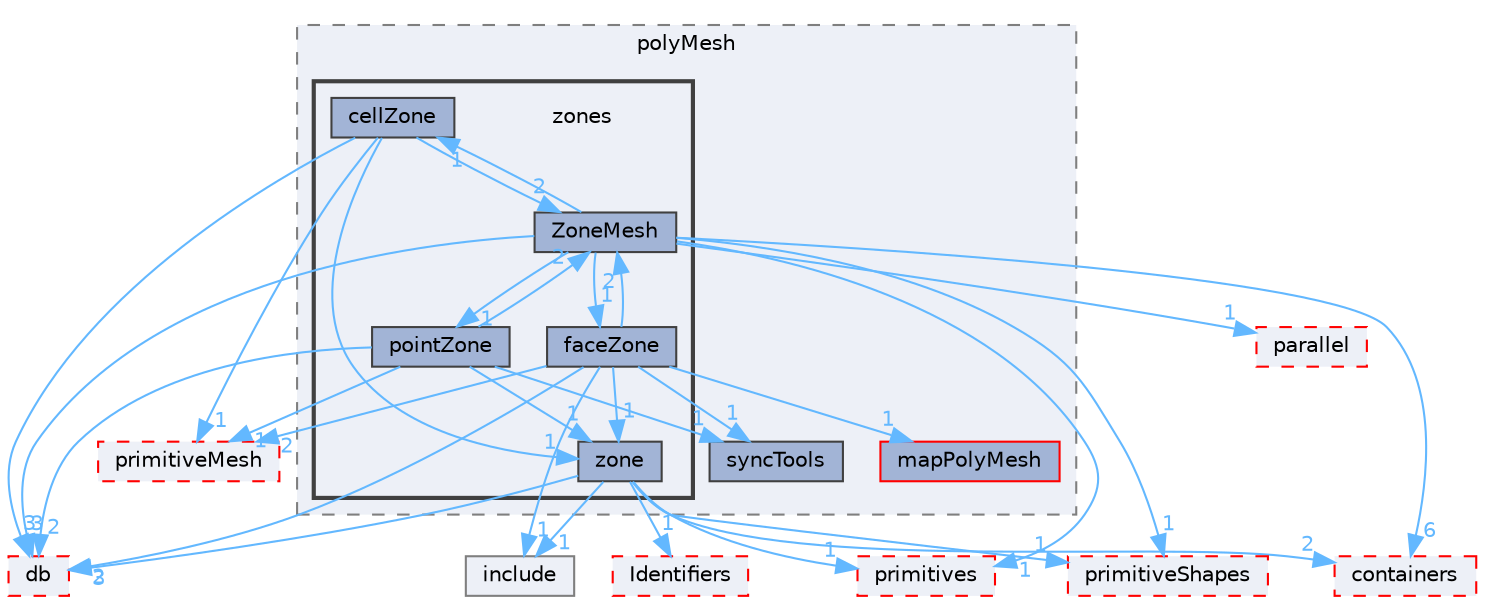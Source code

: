 digraph "src/OpenFOAM/meshes/polyMesh/zones"
{
 // LATEX_PDF_SIZE
  bgcolor="transparent";
  edge [fontname=Helvetica,fontsize=10,labelfontname=Helvetica,labelfontsize=10];
  node [fontname=Helvetica,fontsize=10,shape=box,height=0.2,width=0.4];
  compound=true
  subgraph clusterdir_5e5a63cb97aae3d01c8e98f0c14953bc {
    graph [ bgcolor="#edf0f7", pencolor="grey50", label="polyMesh", fontname=Helvetica,fontsize=10 style="filled,dashed", URL="dir_5e5a63cb97aae3d01c8e98f0c14953bc.html",tooltip=""]
  dir_1adf3b4e71e6bce57c8961c31cd11722 [label="mapPolyMesh", fillcolor="#a2b4d6", color="red", style="filled", URL="dir_1adf3b4e71e6bce57c8961c31cd11722.html",tooltip=""];
  dir_846fa5f9578248909e3d5e97be33930d [label="syncTools", fillcolor="#a2b4d6", color="grey25", style="filled", URL="dir_846fa5f9578248909e3d5e97be33930d.html",tooltip=""];
  subgraph clusterdir_64d5f56b1fc2c581582c069046c0b977 {
    graph [ bgcolor="#edf0f7", pencolor="grey25", label="", fontname=Helvetica,fontsize=10 style="filled,bold", URL="dir_64d5f56b1fc2c581582c069046c0b977.html",tooltip=""]
    dir_64d5f56b1fc2c581582c069046c0b977 [shape=plaintext, label="zones"];
  dir_819e08ecd30b543d53467779865563bf [label="cellZone", fillcolor="#a2b4d6", color="grey25", style="filled", URL="dir_819e08ecd30b543d53467779865563bf.html",tooltip=""];
  dir_12373e0f1ed42ba1fa34d92005f3590f [label="faceZone", fillcolor="#a2b4d6", color="grey25", style="filled", URL="dir_12373e0f1ed42ba1fa34d92005f3590f.html",tooltip=""];
  dir_0a175c2e3ca361de03960206c7b1a6ec [label="pointZone", fillcolor="#a2b4d6", color="grey25", style="filled", URL="dir_0a175c2e3ca361de03960206c7b1a6ec.html",tooltip=""];
  dir_fa1f72a88716377240dfdd1c092d39b0 [label="zone", fillcolor="#a2b4d6", color="grey25", style="filled", URL="dir_fa1f72a88716377240dfdd1c092d39b0.html",tooltip=""];
  dir_8e2441fab564218d3f9dea1efa2d65c1 [label="ZoneMesh", fillcolor="#a2b4d6", color="grey25", style="filled", URL="dir_8e2441fab564218d3f9dea1efa2d65c1.html",tooltip=""];
  }
  }
  dir_162c770ecfd5d3d84e768ef2f1993e65 [label="Identifiers", fillcolor="#edf0f7", color="red", style="filled,dashed", URL="dir_162c770ecfd5d3d84e768ef2f1993e65.html",tooltip=""];
  dir_19d0872053bde092be81d7fe3f56cbf7 [label="containers", fillcolor="#edf0f7", color="red", style="filled,dashed", URL="dir_19d0872053bde092be81d7fe3f56cbf7.html",tooltip=""];
  dir_3e50f45338116b169052b428016851aa [label="primitives", fillcolor="#edf0f7", color="red", style="filled,dashed", URL="dir_3e50f45338116b169052b428016851aa.html",tooltip=""];
  dir_63c634f7a7cfd679ac26c67fb30fc32f [label="db", fillcolor="#edf0f7", color="red", style="filled,dashed", URL="dir_63c634f7a7cfd679ac26c67fb30fc32f.html",tooltip=""];
  dir_71fff0203de1f57306edfc3c818a6b04 [label="parallel", fillcolor="#edf0f7", color="red", style="filled,dashed", URL="dir_71fff0203de1f57306edfc3c818a6b04.html",tooltip=""];
  dir_a36ac568b20b0ed2190ed53a491bc296 [label="primitiveShapes", fillcolor="#edf0f7", color="red", style="filled,dashed", URL="dir_a36ac568b20b0ed2190ed53a491bc296.html",tooltip=""];
  dir_d498992fb7d3f293d898bf6d3a4df869 [label="primitiveMesh", fillcolor="#edf0f7", color="red", style="filled,dashed", URL="dir_d498992fb7d3f293d898bf6d3a4df869.html",tooltip=""];
  dir_e954e9f5966bc1c681a414ec8bd0ee15 [label="include", fillcolor="#edf0f7", color="grey50", style="filled", URL="dir_e954e9f5966bc1c681a414ec8bd0ee15.html",tooltip=""];
  dir_819e08ecd30b543d53467779865563bf->dir_63c634f7a7cfd679ac26c67fb30fc32f [headlabel="3", labeldistance=1.5 headhref="dir_000452_000817.html" href="dir_000452_000817.html" color="steelblue1" fontcolor="steelblue1"];
  dir_819e08ecd30b543d53467779865563bf->dir_8e2441fab564218d3f9dea1efa2d65c1 [headlabel="2", labeldistance=1.5 headhref="dir_000452_004463.html" href="dir_000452_004463.html" color="steelblue1" fontcolor="steelblue1"];
  dir_819e08ecd30b543d53467779865563bf->dir_d498992fb7d3f293d898bf6d3a4df869 [headlabel="1", labeldistance=1.5 headhref="dir_000452_003063.html" href="dir_000452_003063.html" color="steelblue1" fontcolor="steelblue1"];
  dir_819e08ecd30b543d53467779865563bf->dir_fa1f72a88716377240dfdd1c092d39b0 [headlabel="1", labeldistance=1.5 headhref="dir_000452_004460.html" href="dir_000452_004460.html" color="steelblue1" fontcolor="steelblue1"];
  dir_12373e0f1ed42ba1fa34d92005f3590f->dir_1adf3b4e71e6bce57c8961c31cd11722 [headlabel="1", labeldistance=1.5 headhref="dir_001274_002317.html" href="dir_001274_002317.html" color="steelblue1" fontcolor="steelblue1"];
  dir_12373e0f1ed42ba1fa34d92005f3590f->dir_63c634f7a7cfd679ac26c67fb30fc32f [headlabel="2", labeldistance=1.5 headhref="dir_001274_000817.html" href="dir_001274_000817.html" color="steelblue1" fontcolor="steelblue1"];
  dir_12373e0f1ed42ba1fa34d92005f3590f->dir_846fa5f9578248909e3d5e97be33930d [headlabel="1", labeldistance=1.5 headhref="dir_001274_003940.html" href="dir_001274_003940.html" color="steelblue1" fontcolor="steelblue1"];
  dir_12373e0f1ed42ba1fa34d92005f3590f->dir_8e2441fab564218d3f9dea1efa2d65c1 [headlabel="2", labeldistance=1.5 headhref="dir_001274_004463.html" href="dir_001274_004463.html" color="steelblue1" fontcolor="steelblue1"];
  dir_12373e0f1ed42ba1fa34d92005f3590f->dir_d498992fb7d3f293d898bf6d3a4df869 [headlabel="2", labeldistance=1.5 headhref="dir_001274_003063.html" href="dir_001274_003063.html" color="steelblue1" fontcolor="steelblue1"];
  dir_12373e0f1ed42ba1fa34d92005f3590f->dir_e954e9f5966bc1c681a414ec8bd0ee15 [headlabel="1", labeldistance=1.5 headhref="dir_001274_001804.html" href="dir_001274_001804.html" color="steelblue1" fontcolor="steelblue1"];
  dir_12373e0f1ed42ba1fa34d92005f3590f->dir_fa1f72a88716377240dfdd1c092d39b0 [headlabel="1", labeldistance=1.5 headhref="dir_001274_004460.html" href="dir_001274_004460.html" color="steelblue1" fontcolor="steelblue1"];
  dir_0a175c2e3ca361de03960206c7b1a6ec->dir_63c634f7a7cfd679ac26c67fb30fc32f [headlabel="2", labeldistance=1.5 headhref="dir_002969_000817.html" href="dir_002969_000817.html" color="steelblue1" fontcolor="steelblue1"];
  dir_0a175c2e3ca361de03960206c7b1a6ec->dir_846fa5f9578248909e3d5e97be33930d [headlabel="1", labeldistance=1.5 headhref="dir_002969_003940.html" href="dir_002969_003940.html" color="steelblue1" fontcolor="steelblue1"];
  dir_0a175c2e3ca361de03960206c7b1a6ec->dir_8e2441fab564218d3f9dea1efa2d65c1 [headlabel="2", labeldistance=1.5 headhref="dir_002969_004463.html" href="dir_002969_004463.html" color="steelblue1" fontcolor="steelblue1"];
  dir_0a175c2e3ca361de03960206c7b1a6ec->dir_d498992fb7d3f293d898bf6d3a4df869 [headlabel="1", labeldistance=1.5 headhref="dir_002969_003063.html" href="dir_002969_003063.html" color="steelblue1" fontcolor="steelblue1"];
  dir_0a175c2e3ca361de03960206c7b1a6ec->dir_fa1f72a88716377240dfdd1c092d39b0 [headlabel="1", labeldistance=1.5 headhref="dir_002969_004460.html" href="dir_002969_004460.html" color="steelblue1" fontcolor="steelblue1"];
  dir_fa1f72a88716377240dfdd1c092d39b0->dir_162c770ecfd5d3d84e768ef2f1993e65 [headlabel="1", labeldistance=1.5 headhref="dir_004460_001780.html" href="dir_004460_001780.html" color="steelblue1" fontcolor="steelblue1"];
  dir_fa1f72a88716377240dfdd1c092d39b0->dir_19d0872053bde092be81d7fe3f56cbf7 [headlabel="2", labeldistance=1.5 headhref="dir_004460_000669.html" href="dir_004460_000669.html" color="steelblue1" fontcolor="steelblue1"];
  dir_fa1f72a88716377240dfdd1c092d39b0->dir_3e50f45338116b169052b428016851aa [headlabel="1", labeldistance=1.5 headhref="dir_004460_003069.html" href="dir_004460_003069.html" color="steelblue1" fontcolor="steelblue1"];
  dir_fa1f72a88716377240dfdd1c092d39b0->dir_63c634f7a7cfd679ac26c67fb30fc32f [headlabel="3", labeldistance=1.5 headhref="dir_004460_000817.html" href="dir_004460_000817.html" color="steelblue1" fontcolor="steelblue1"];
  dir_fa1f72a88716377240dfdd1c092d39b0->dir_a36ac568b20b0ed2190ed53a491bc296 [headlabel="1", labeldistance=1.5 headhref="dir_004460_003070.html" href="dir_004460_003070.html" color="steelblue1" fontcolor="steelblue1"];
  dir_fa1f72a88716377240dfdd1c092d39b0->dir_e954e9f5966bc1c681a414ec8bd0ee15 [headlabel="1", labeldistance=1.5 headhref="dir_004460_001804.html" href="dir_004460_001804.html" color="steelblue1" fontcolor="steelblue1"];
  dir_8e2441fab564218d3f9dea1efa2d65c1->dir_0a175c2e3ca361de03960206c7b1a6ec [headlabel="1", labeldistance=1.5 headhref="dir_004463_002969.html" href="dir_004463_002969.html" color="steelblue1" fontcolor="steelblue1"];
  dir_8e2441fab564218d3f9dea1efa2d65c1->dir_12373e0f1ed42ba1fa34d92005f3590f [headlabel="1", labeldistance=1.5 headhref="dir_004463_001274.html" href="dir_004463_001274.html" color="steelblue1" fontcolor="steelblue1"];
  dir_8e2441fab564218d3f9dea1efa2d65c1->dir_19d0872053bde092be81d7fe3f56cbf7 [headlabel="6", labeldistance=1.5 headhref="dir_004463_000669.html" href="dir_004463_000669.html" color="steelblue1" fontcolor="steelblue1"];
  dir_8e2441fab564218d3f9dea1efa2d65c1->dir_3e50f45338116b169052b428016851aa [headlabel="1", labeldistance=1.5 headhref="dir_004463_003069.html" href="dir_004463_003069.html" color="steelblue1" fontcolor="steelblue1"];
  dir_8e2441fab564218d3f9dea1efa2d65c1->dir_63c634f7a7cfd679ac26c67fb30fc32f [headlabel="3", labeldistance=1.5 headhref="dir_004463_000817.html" href="dir_004463_000817.html" color="steelblue1" fontcolor="steelblue1"];
  dir_8e2441fab564218d3f9dea1efa2d65c1->dir_71fff0203de1f57306edfc3c818a6b04 [headlabel="1", labeldistance=1.5 headhref="dir_004463_002779.html" href="dir_004463_002779.html" color="steelblue1" fontcolor="steelblue1"];
  dir_8e2441fab564218d3f9dea1efa2d65c1->dir_819e08ecd30b543d53467779865563bf [headlabel="1", labeldistance=1.5 headhref="dir_004463_000452.html" href="dir_004463_000452.html" color="steelblue1" fontcolor="steelblue1"];
  dir_8e2441fab564218d3f9dea1efa2d65c1->dir_a36ac568b20b0ed2190ed53a491bc296 [headlabel="1", labeldistance=1.5 headhref="dir_004463_003070.html" href="dir_004463_003070.html" color="steelblue1" fontcolor="steelblue1"];
}
